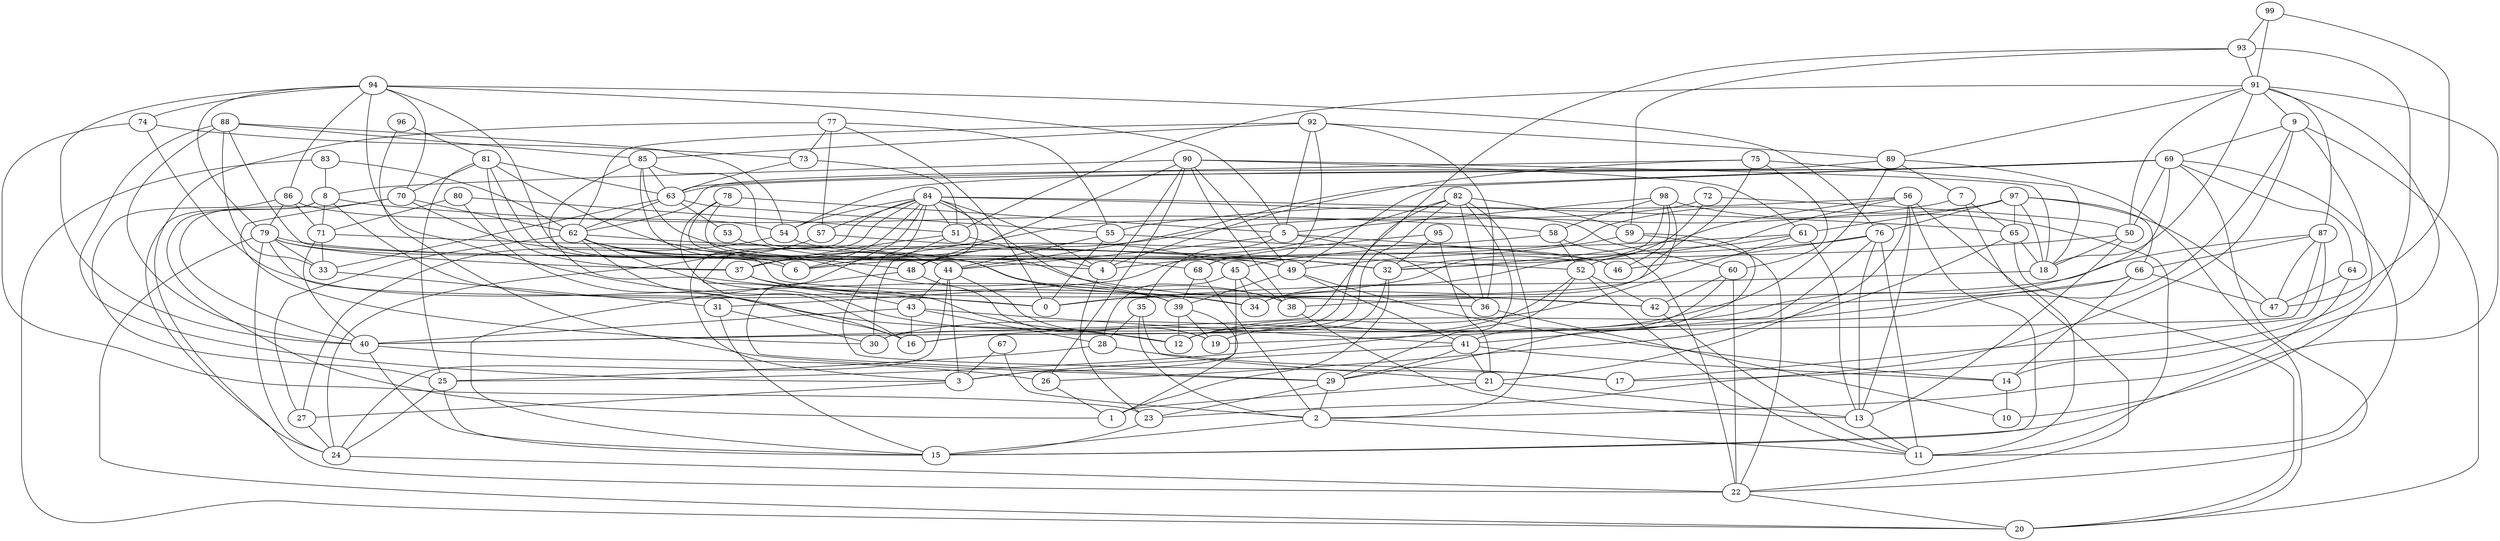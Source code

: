 digraph GG_graph {

subgraph G_graph {
edge [color = black]
"82" -> "40" [dir = none]
"9" -> "19" [dir = none]
"60" -> "42" [dir = none]
"80" -> "16" [dir = none]
"87" -> "40" [dir = none]
"73" -> "63" [dir = none]
"75" -> "4" [dir = none]
"22" -> "20" [dir = none]
"85" -> "68" [dir = none]
"85" -> "0" [dir = none]
"91" -> "51" [dir = none]
"74" -> "39" [dir = none]
"2" -> "11" [dir = none]
"78" -> "42" [dir = none]
"78" -> "44" [dir = none]
"23" -> "15" [dir = none]
"92" -> "62" [dir = none]
"99" -> "91" [dir = none]
"99" -> "47" [dir = none]
"25" -> "15" [dir = none]
"94" -> "70" [dir = none]
"94" -> "40" [dir = none]
"94" -> "5" [dir = none]
"72" -> "6" [dir = none]
"26" -> "1" [dir = none]
"36" -> "10" [dir = none]
"63" -> "53" [dir = none]
"52" -> "11" [dir = none]
"97" -> "76" [dir = none]
"97" -> "65" [dir = none]
"97" -> "66" [dir = none]
"97" -> "6" [dir = none]
"83" -> "8" [dir = none]
"83" -> "20" [dir = none]
"83" -> "62" [dir = none]
"39" -> "12" [dir = none]
"49" -> "39" [dir = none]
"66" -> "14" [dir = none]
"31" -> "30" [dir = none]
"57" -> "52" [dir = none]
"45" -> "34" [dir = none]
"45" -> "28" [dir = none]
"90" -> "61" [dir = none]
"90" -> "4" [dir = none]
"90" -> "18" [dir = none]
"90" -> "48" [dir = none]
"28" -> "17" [dir = none]
"41" -> "29" [dir = none]
"41" -> "14" [dir = none]
"89" -> "30" [dir = none]
"89" -> "20" [dir = none]
"98" -> "58" [dir = none]
"98" -> "32" [dir = none]
"95" -> "32" [dir = none]
"69" -> "64" [dir = none]
"69" -> "63" [dir = none]
"81" -> "37" [dir = none]
"81" -> "63" [dir = none]
"81" -> "6" [dir = none]
"48" -> "15" [dir = none]
"61" -> "13" [dir = none]
"5" -> "35" [dir = none]
"5" -> "36" [dir = none]
"5" -> "44" [dir = none]
"55" -> "46" [dir = none]
"55" -> "0" [dir = none]
"62" -> "39" [dir = none]
"62" -> "44" [dir = none]
"62" -> "48" [dir = none]
"86" -> "71" [dir = none]
"54" -> "27" [dir = none]
"54" -> "32" [dir = none]
"44" -> "19" [dir = none]
"44" -> "43" [dir = none]
"88" -> "54" [dir = none]
"96" -> "29" [dir = none]
"43" -> "28" [dir = none]
"43" -> "16" [dir = none]
"8" -> "24" [dir = none]
"8" -> "1" [dir = none]
"77" -> "57" [dir = none]
"79" -> "33" [dir = none]
"79" -> "20" [dir = none]
"56" -> "21" [dir = none]
"56" -> "55" [dir = none]
"56" -> "15" [dir = none]
"93" -> "59" [dir = none]
"93" -> "30" [dir = none]
"84" -> "57" [dir = none]
"84" -> "6" [dir = none]
"84" -> "3" [dir = none]
"84" -> "38" [dir = none]
"84" -> "54" [dir = none]
"84" -> "48" [dir = none]
"7" -> "48" [dir = none]
"71" -> "49" [dir = none]
"50" -> "32" [dir = none]
"67" -> "3" [dir = none]
"64" -> "47" [dir = none]
"93" -> "10" [dir = none]
"69" -> "50" [dir = none]
"75" -> "63" [dir = none]
"74" -> "73" [dir = none]
"71" -> "33" [dir = none]
"27" -> "24" [dir = none]
"8" -> "0" [dir = none]
"7" -> "11" [dir = none]
"39" -> "1" [dir = none]
"29" -> "2" [dir = none]
"75" -> "60" [dir = none]
"84" -> "43" [dir = none]
"53" -> "45" [dir = none]
"44" -> "3" [dir = none]
"45" -> "3" [dir = none]
"98" -> "34" [dir = none]
"76" -> "11" [dir = none]
"69" -> "54" [dir = none]
"73" -> "51" [dir = none]
"62" -> "27" [dir = none]
"56" -> "32" [dir = none]
"8" -> "71" [dir = none]
"74" -> "23" [dir = none]
"94" -> "86" [dir = none]
"7" -> "65" [dir = none]
"32" -> "1" [dir = none]
"62" -> "16" [dir = none]
"61" -> "45" [dir = none]
"33" -> "31" [dir = none]
"60" -> "22" [dir = none]
"43" -> "41" [dir = none]
"72" -> "0" [dir = none]
"64" -> "2" [dir = none]
"56" -> "34" [dir = none]
"77" -> "55" [dir = none]
"52" -> "25" [dir = none]
"56" -> "13" [dir = none]
"93" -> "91" [dir = none]
"94" -> "34" [dir = none]
"40" -> "15" [dir = none]
"18" -> "0" [dir = none]
"9" -> "69" [dir = none]
"2" -> "15" [dir = none]
"85" -> "49" [dir = none]
"65" -> "20" [dir = none]
"69" -> "44" [dir = none]
"88" -> "3" [dir = none]
"76" -> "13" [dir = none]
"87" -> "66" [dir = none]
"69" -> "11" [dir = none]
"69" -> "49" [dir = none]
"9" -> "23" [dir = none]
"5" -> "46" [dir = none]
"81" -> "25" [dir = none]
"59" -> "49" [dir = none]
"62" -> "12" [dir = none]
"89" -> "62" [dir = none]
"98" -> "46" [dir = none]
"91" -> "9" [dir = none]
"66" -> "12" [dir = none]
"91" -> "18" [dir = none]
"13" -> "11" [dir = none]
"99" -> "93" [dir = none]
"8" -> "58" [dir = none]
"24" -> "22" [dir = none]
"25" -> "24" [dir = none]
"91" -> "50" [dir = none]
"37" -> "12" [dir = none]
"92" -> "89" [dir = none]
"43" -> "40" [dir = none]
"67" -> "2" [dir = none]
"89" -> "7" [dir = none]
"68" -> "39" [dir = none]
"51" -> "30" [dir = none]
"79" -> "32" [dir = none]
"61" -> "52" [dir = none]
"90" -> "38" [dir = none]
"86" -> "54" [dir = none]
"66" -> "42" [dir = none]
"50" -> "13" [dir = none]
"63" -> "33" [dir = none]
"90" -> "49" [dir = none]
"3" -> "27" [dir = none]
"88" -> "4" [dir = none]
"88" -> "85" [dir = none]
"96" -> "81" [dir = none]
"9" -> "20" [dir = none]
"86" -> "25" [dir = none]
"44" -> "24" [dir = none]
"92" -> "68" [dir = none]
"95" -> "21" [dir = none]
"35" -> "21" [dir = none]
"79" -> "24" [dir = none]
"95" -> "68" [dir = none]
"21" -> "13" [dir = none]
"62" -> "32" [dir = none]
"70" -> "30" [dir = none]
"85" -> "63" [dir = none]
"65" -> "18" [dir = none]
"58" -> "22" [dir = none]
"41" -> "21" [dir = none]
"84" -> "17" [dir = none]
"59" -> "22" [dir = none]
"84" -> "65" [dir = none]
"39" -> "19" [dir = none]
"77" -> "22" [dir = none]
"88" -> "40" [dir = none]
"82" -> "16" [dir = none]
"76" -> "4" [dir = none]
"88" -> "33" [dir = none]
"90" -> "8" [dir = none]
"77" -> "0" [dir = none]
"57" -> "24" [dir = none]
"37" -> "36" [dir = none]
"9" -> "17" [dir = none]
"87" -> "17" [dir = none]
"63" -> "55" [dir = none]
"48" -> "19" [dir = none]
"61" -> "12" [dir = none]
"63" -> "62" [dir = none]
"78" -> "16" [dir = none]
"91" -> "89" [dir = none]
"50" -> "18" [dir = none]
"70" -> "62" [dir = none]
"52" -> "42" [dir = none]
"52" -> "19" [dir = none]
"55" -> "44" [dir = none]
"84" -> "60" [dir = none]
"81" -> "38" [dir = none]
"4" -> "23" [dir = none]
"58" -> "37" [dir = none]
"82" -> "31" [dir = none]
"94" -> "74" [dir = none]
"35" -> "2" [dir = none]
"56" -> "22" [dir = none]
"65" -> "26" [dir = none]
"84" -> "51" [dir = none]
"97" -> "18" [dir = none]
"82" -> "29" [dir = none]
"28" -> "25" [dir = none]
"60" -> "41" [dir = none]
"94" -> "6" [dir = none]
"79" -> "6" [dir = none]
"68" -> "2" [dir = none]
"79" -> "12" [dir = none]
"59" -> "29" [dir = none]
"98" -> "5" [dir = none]
"66" -> "47" [dir = none]
"84" -> "29" [dir = none]
"38" -> "13" [dir = none]
"80" -> "51" [dir = none]
"51" -> "37" [dir = none]
"94" -> "76" [dir = none]
"92" -> "85" [dir = none]
"40" -> "26" [dir = none]
"70" -> "40" [dir = none]
"85" -> "34" [dir = none]
"86" -> "79" [dir = none]
"92" -> "5" [dir = none]
"45" -> "38" [dir = none]
"77" -> "73" [dir = none]
"42" -> "11" [dir = none]
"21" -> "1" [dir = none]
"82" -> "2" [dir = none]
"49" -> "41" [dir = none]
"81" -> "70" [dir = none]
"79" -> "37" [dir = none]
"51" -> "4" [dir = none]
"82" -> "59" [dir = none]
"32" -> "12" [dir = none]
"82" -> "36" [dir = none]
"31" -> "15" [dir = none]
"98" -> "11" [dir = none]
"94" -> "79" [dir = none]
"76" -> "41" [dir = none]
"76" -> "46" [dir = none]
"92" -> "36" [dir = none]
"90" -> "26" [dir = none]
"75" -> "0" [dir = none]
"91" -> "87" [dir = none]
"91" -> "14" [dir = none]
"58" -> "52" [dir = none]
"41" -> "3" [dir = none]
"69" -> "16" [dir = none]
"84" -> "4" [dir = none]
"14" -> "10" [dir = none]
"49" -> "14" [dir = none]
"87" -> "38" [dir = none]
"87" -> "47" [dir = none]
"69" -> "22" [dir = none]
"35" -> "28" [dir = none]
"80" -> "71" [dir = none]
"29" -> "23" [dir = none]
"78" -> "5" [dir = none]
"91" -> "15" [dir = none]
"70" -> "42" [dir = none]
"72" -> "50" [dir = none]
"97" -> "47" [dir = none]
"75" -> "18" [dir = none]
"97" -> "61" [dir = none]
"71" -> "40" [dir = none]
}

}
